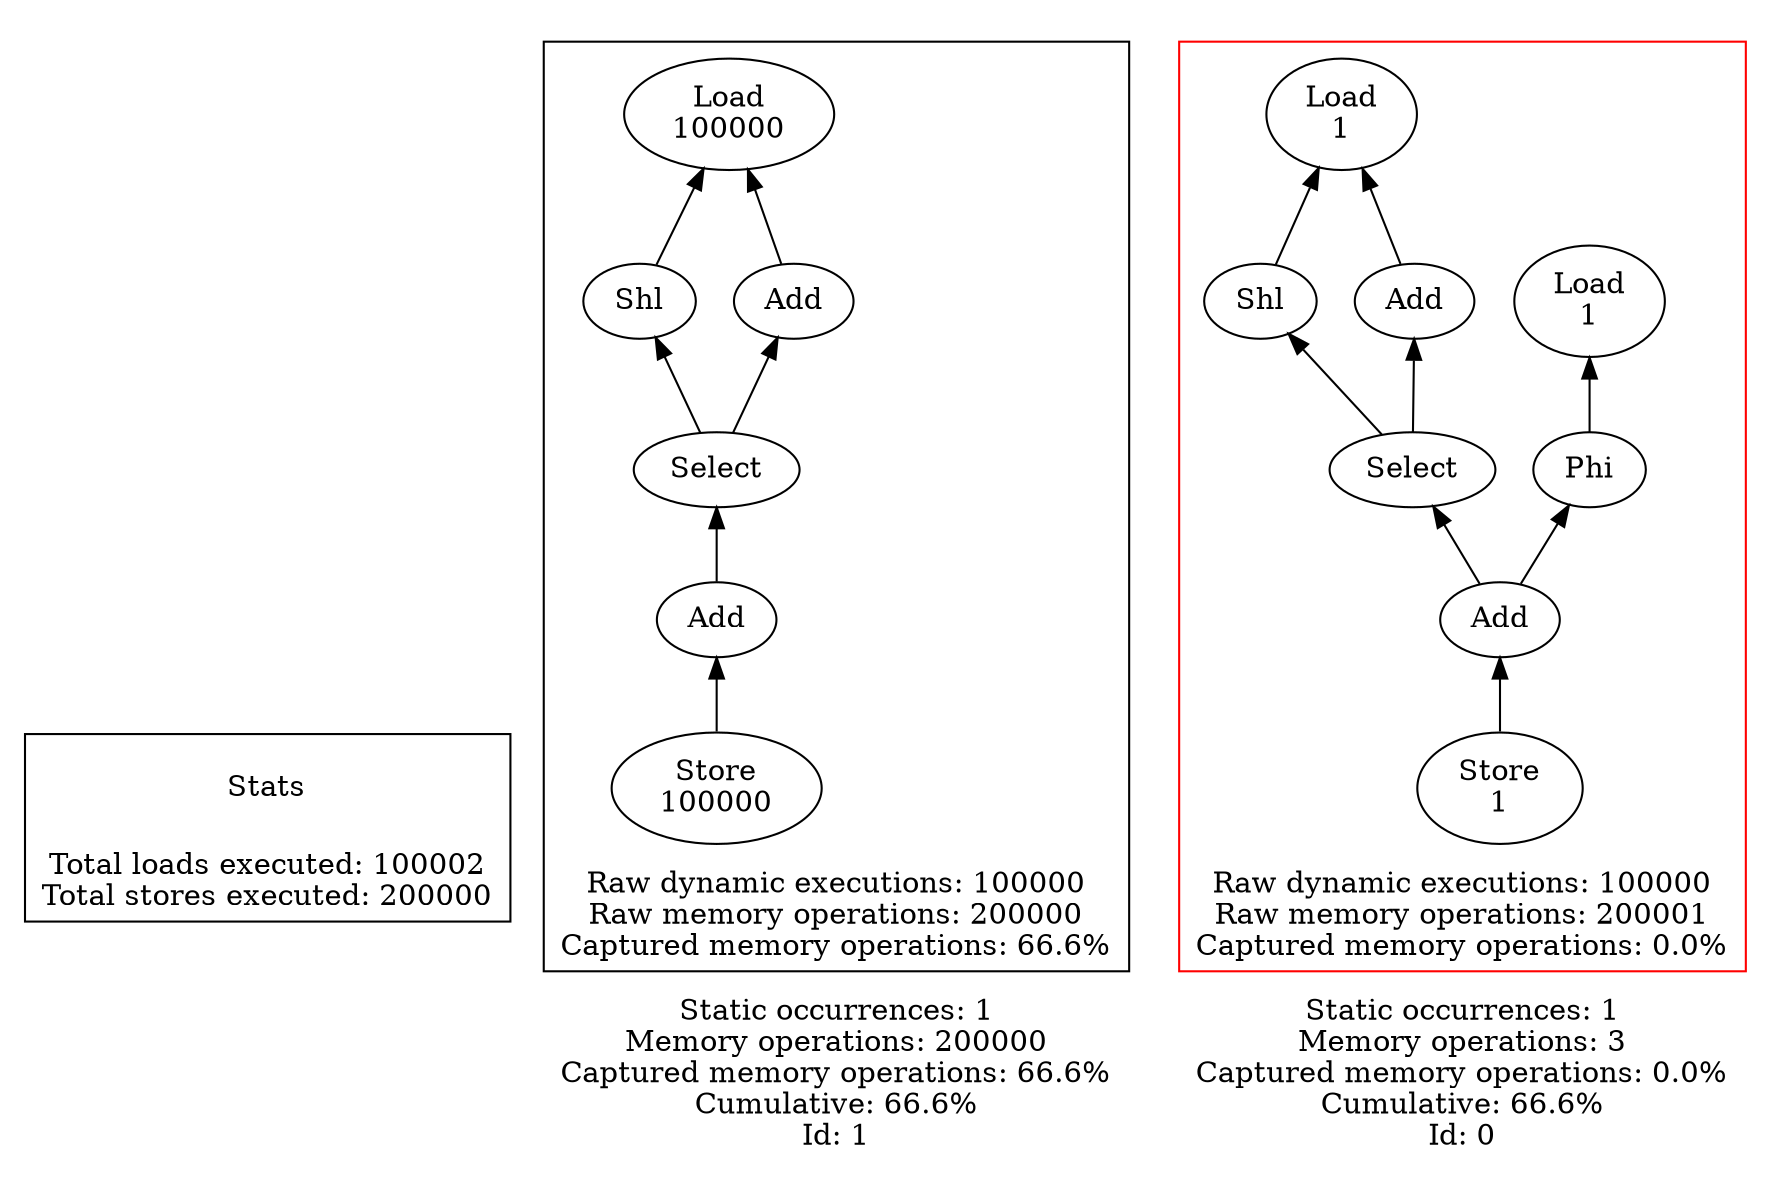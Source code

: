 strict digraph {
rankdir=BT
subgraph {
Stats [shape=plaintext]
cluster=true
label="Total loads executed: 100002\nTotal stores executed: 200000"
}
subgraph {
subgraph {
{
rank=max
"1_0" [shape=point style=invis]
}
"1_0_26" [label="Add"]
"1_0_25" [label="Select"]
"1_0_26" -> "1_0_25"
"1_0_24" [label="Shl"]
"1_0_22" [label="Load\n100000"]
"1_0_24" -> "1_0_22"
{
rank=min
"1_0_27" [label="Store\n100000"]
}
"1_0_27" -> "1_0_26"
"1_0_23" [label="Add"]
"1_0_25" -> "1_0_23"
"1_0_23" -> "1_0_22"
"1_0_25" -> "1_0_24"
cluster=true
label="Raw dynamic executions: 100000\nRaw memory operations: 200000\nCaptured memory operations: 66.6%"
}
cluster=true
penwidth=0
label="Static occurrences: 1\nMemory operations: 200000\nCaptured memory operations: 66.6%\nCumulative: 66.6%\nId: 1"
}
subgraph {
subgraph {
{
rank=max
"0_0" [shape=point style=invis]
}
"0_0_26" [label="Add"]
"0_0_25" [label="Select"]
"0_0_26" -> "0_0_25"
"0_0_24" [label="Shl"]
"0_0_22" [label="Load\n1"]
"0_0_24" -> "0_0_22"
{
rank=min
"0_0_27" [label="Store\n1"]
}
"0_0_27" -> "0_0_26"
"0_0_23" [label="Add"]
"0_0_25" -> "0_0_23"
"0_0_23" -> "0_0_22"
"0_0_18" [label="Phi"]
"0_0_26" -> "0_0_18"
"0_0_25" -> "0_0_24"
"0_0_14" [label="Load\n1"]
"0_0_18" -> "0_0_14"
cluster=true
label="Raw dynamic executions: 100000\nRaw memory operations: 200001\nCaptured memory operations: 0.0%"
color=red
}
cluster=true
penwidth=0
label="Static occurrences: 1\nMemory operations: 3\nCaptured memory operations: 0.0%\nCumulative: 66.6%\nId: 0"
}
}

